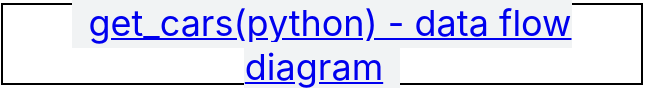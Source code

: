 <mxfile version="20.8.23" type="github"><diagram name="Страница 1" id="upPQUy9PPC7ZNA9i5r_d"><mxGraphModel dx="1434" dy="884" grid="1" gridSize="10" guides="1" tooltips="1" connect="1" arrows="1" fold="1" page="1" pageScale="1" pageWidth="827" pageHeight="1169" math="0" shadow="0"><root><mxCell id="0"/><mxCell id="1" parent="0"/><mxCell id="pWYtneUQsbNbYAUHPr3s-1" value="&lt;a style=&quot;border-color: var(--border-color); display: inline; cursor: default; transition: all 0.1s ease-in-out 0s; padding: 2px 8px; font-family: -apple-system, BlinkMacSystemFont, &amp;quot;Segoe UI Variable&amp;quot;, &amp;quot;Segoe UI&amp;quot;, system-ui, ui-sans-serif, Helvetica, Arial, sans-serif, &amp;quot;Apple Color Emoji&amp;quot;, &amp;quot;Segoe UI Emoji&amp;quot;; text-align: start; background-color: rgb(241, 243, 244); font-size: 18px;&quot; class=&quot;geItem&quot; title=&quot;get_cars(python) - data flow diagram - Переименовать&quot;&gt;get_cars(python) - data flow diagram&lt;/a&gt;" style="rounded=0;whiteSpace=wrap;html=1;" vertex="1" parent="1"><mxGeometry x="254" y="10" width="320" height="40" as="geometry"/></mxCell></root></mxGraphModel></diagram></mxfile>
